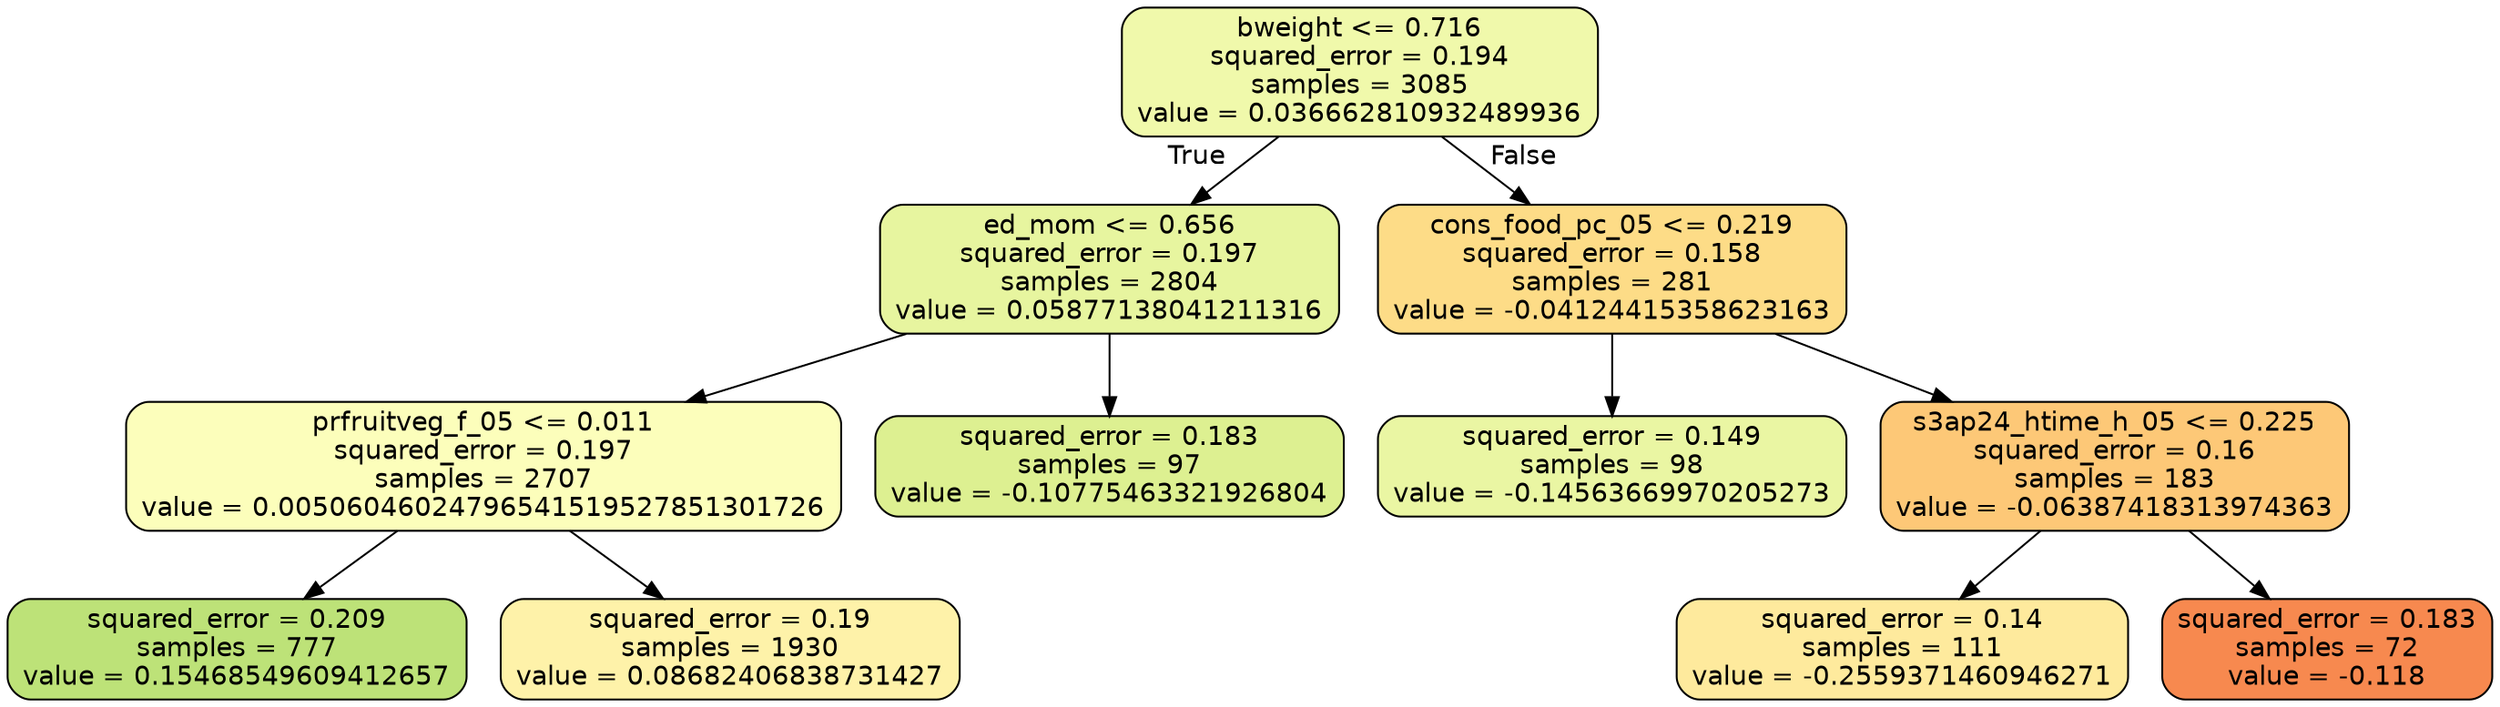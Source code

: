 digraph Tree {
node [shape=box, style="filled, rounded", color="black", fontname="helvetica"] ;
edge [fontname="helvetica"] ;
0 [label="bweight <= 0.716\nsquared_error = 0.194\nsamples = 3085\nvalue = 0.036662810932489936", fillcolor="#f0f9ab"] ;
1 [label="ed_mom <= 0.656\nsquared_error = 0.197\nsamples = 2804\nvalue = 0.05877138041211316", fillcolor="#e7f59f"] ;
0 -> 1 [labeldistance=2.5, labelangle=45, headlabel="True"] ;
2 [label="prfruitveg_f_05 <= 0.011\nsquared_error = 0.197\nsamples = 2707\nvalue = 0.00506046024796541519527851301726", fillcolor="#fcfebb"] ;
1 -> 2 ;
3 [label="squared_error = 0.209\nsamples = 777\nvalue = 0.15468549609412657", fillcolor="#bde278"] ;
2 -> 3 ;
4 [label="squared_error = 0.19\nsamples = 1930\nvalue = 0.08682406838731427", fillcolor="#fef2a9"] ;
2 -> 4 ;
5 [label="squared_error = 0.183\nsamples = 97\nvalue = -0.10775463321926804", fillcolor="#ddf091"] ;
1 -> 5 ;
6 [label="cons_food_pc_05 <= 0.219\nsquared_error = 0.158\nsamples = 281\nvalue = -0.04124415358623163", fillcolor="#fddc87"] ;
0 -> 6 [labeldistance=2.5, labelangle=-45, headlabel="False"] ;
7 [label="squared_error = 0.149\nsamples = 98\nvalue = -0.14563669970205273", fillcolor="#eaf6a3"] ;
6 -> 7 ;
8 [label="s3ap24_htime_h_05 <= 0.225\nsquared_error = 0.16\nsamples = 183\nvalue = -0.06387418313974363", fillcolor="#fdc877"] ;
6 -> 8 ;
9 [label="squared_error = 0.14\nsamples = 111\nvalue = -0.2559371460946271", fillcolor="#feea9d"] ;
8 -> 9 ;
10 [label="squared_error = 0.183\nsamples = 72\nvalue = -0.118", fillcolor="#f7894f"] ;
8 -> 10 ;
}
